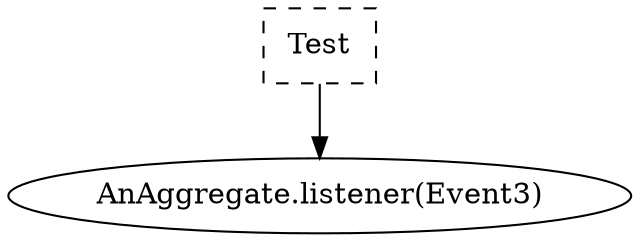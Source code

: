 digraph {
splines=spline;
"Test" -> "AnAggregate.listener(Event3)" [style=solid];
"Test"[shape=box,style=dashed];
"AnAggregate.listener(Event3)"[shape=ellipse];
}
